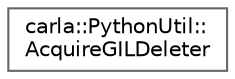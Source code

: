 digraph "类继承关系图"
{
 // INTERACTIVE_SVG=YES
 // LATEX_PDF_SIZE
  bgcolor="transparent";
  edge [fontname=Helvetica,fontsize=10,labelfontname=Helvetica,labelfontsize=10];
  node [fontname=Helvetica,fontsize=10,shape=box,height=0.2,width=0.4];
  rankdir="LR";
  Node0 [id="Node000000",label="carla::PythonUtil::\lAcquireGILDeleter",height=0.2,width=0.4,color="grey40", fillcolor="white", style="filled",URL="$d9/d9c/classcarla_1_1PythonUtil_1_1AcquireGILDeleter.html",tooltip="A deleter that can be passed to a smart pointer to acquire the GIL before destroying the object."];
}
